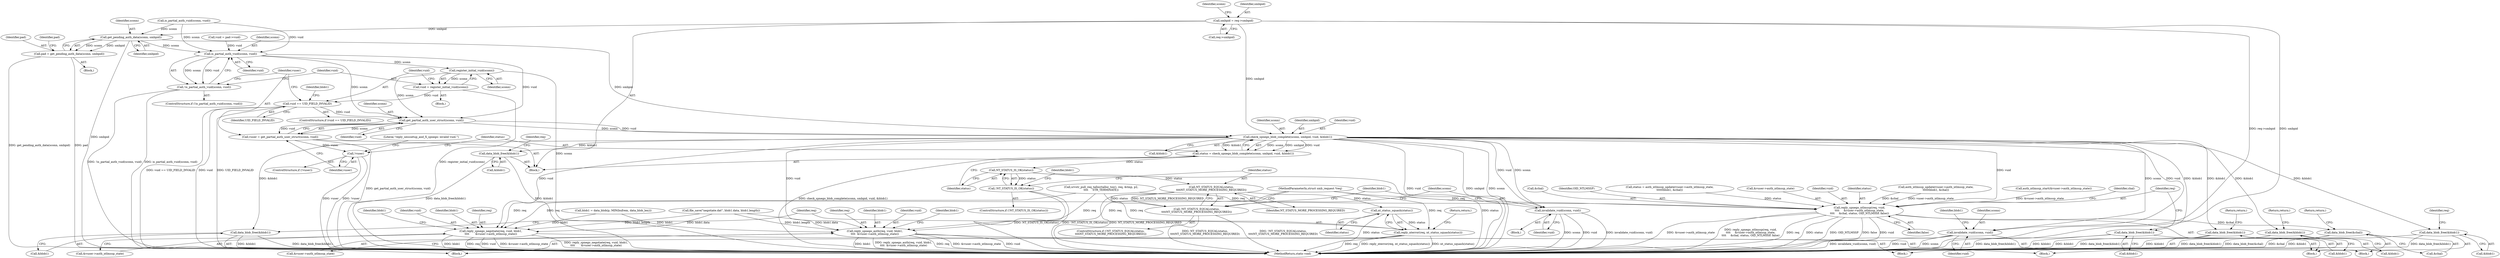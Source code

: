 digraph "0_samba_9280051bfba337458722fb157f3082f93cbd9f2b@pointer" {
"1000155" [label="(Call,smbpid = req->smbpid)"];
"1000324" [label="(Call,get_pending_auth_data(sconn, smbpid))"];
"1000322" [label="(Call,pad = get_pending_auth_data(sconn, smbpid))"];
"1000346" [label="(Call,is_partial_auth_vuid(sconn, vuid))"];
"1000345" [label="(Call,!is_partial_auth_vuid(sconn, vuid))"];
"1000352" [label="(Call,register_initial_vuid(sconn))"];
"1000350" [label="(Call,vuid = register_initial_vuid(sconn))"];
"1000355" [label="(Call,vuid == UID_FIELD_INVALID)"];
"1000369" [label="(Call,get_partial_auth_user_struct(sconn, vuid))"];
"1000367" [label="(Call,vuser = get_partial_auth_user_struct(sconn, vuid))"];
"1000373" [label="(Call,!vuser)"];
"1000380" [label="(Call,check_spnego_blob_complete(sconn, smbpid, vuid, &blob1))"];
"1000378" [label="(Call,status = check_spnego_blob_complete(sconn, smbpid, vuid, &blob1))"];
"1000388" [label="(Call,NT_STATUS_IS_OK(status))"];
"1000387" [label="(Call,!NT_STATUS_IS_OK(status))"];
"1000393" [label="(Call,NT_STATUS_EQUAL(status,\n\t\t\t\tNT_STATUS_MORE_PROCESSING_REQUIRED))"];
"1000392" [label="(Call,!NT_STATUS_EQUAL(status,\n\t\t\t\tNT_STATUS_MORE_PROCESSING_REQUIRED))"];
"1000405" [label="(Call,nt_status_squash(status))"];
"1000403" [label="(Call,reply_nterror(req, nt_status_squash(status)))"];
"1000397" [label="(Call,invalidate_vuid(sconn, vuid))"];
"1000400" [label="(Call,data_blob_free(&blob1))"];
"1000418" [label="(Call,reply_spnego_negotiate(req, vuid, blob1,\n\t\t\t\t       &vuser->auth_ntlmssp_state))"];
"1000426" [label="(Call,data_blob_free(&blob1))"];
"1000440" [label="(Call,reply_spnego_auth(req, vuid, blob1,\n\t\t\t\t  &vuser->auth_ntlmssp_state))"];
"1000448" [label="(Call,data_blob_free(&blob1))"];
"1000483" [label="(Call,invalidate_vuid(sconn, vuid))"];
"1000486" [label="(Call,data_blob_free(&blob1))"];
"1000503" [label="(Call,data_blob_free(&blob1))"];
"1000506" [label="(Call,reply_spnego_ntlmssp(req, vuid,\n\t\t\t\t     &vuser->auth_ntlmssp_state,\n\t\t\t\t     &chal, status, OID_NTLMSSP, false))"];
"1000518" [label="(Call,data_blob_free(&chal))"];
"1000525" [label="(Call,data_blob_free(&blob1))"];
"1000400" [label="(Call,data_blob_free(&blob1))"];
"1000388" [label="(Call,NT_STATUS_IS_OK(status))"];
"1000443" [label="(Identifier,blob1)"];
"1000420" [label="(Identifier,vuid)"];
"1000507" [label="(Identifier,req)"];
"1000463" [label="(Block,)"];
"1000367" [label="(Call,vuser = get_partial_auth_user_struct(sconn, vuid))"];
"1000406" [label="(Identifier,status)"];
"1000399" [label="(Identifier,vuid)"];
"1000386" [label="(ControlStructure,if (!NT_STATUS_IS_OK(status)))"];
"1000484" [label="(Identifier,sconn)"];
"1000503" [label="(Call,data_blob_free(&blob1))"];
"1000357" [label="(Identifier,UID_FIELD_INVALID)"];
"1000417" [label="(Block,)"];
"1000369" [label="(Call,get_partial_auth_user_struct(sconn, vuid))"];
"1000442" [label="(Identifier,vuid)"];
"1000428" [label="(Identifier,blob1)"];
"1000405" [label="(Call,nt_status_squash(status))"];
"1000473" [label="(Call,auth_ntlmssp_start(&vuser->auth_ntlmssp_state))"];
"1000519" [label="(Call,&chal)"];
"1000371" [label="(Identifier,vuid)"];
"1000450" [label="(Identifier,blob1)"];
"1000325" [label="(Identifier,sconn)"];
"1000355" [label="(Call,vuid == UID_FIELD_INVALID)"];
"1000426" [label="(Call,data_blob_free(&blob1))"];
"1000506" [label="(Call,reply_spnego_ntlmssp(req, vuid,\n\t\t\t\t     &vuser->auth_ntlmssp_state,\n\t\t\t\t     &chal, status, OID_NTLMSSP, false))"];
"1000404" [label="(Identifier,req)"];
"1000322" [label="(Call,pad = get_pending_auth_data(sconn, smbpid))"];
"1000486" [label="(Call,data_blob_free(&blob1))"];
"1000339" [label="(Call,vuid = pad->vuid)"];
"1000209" [label="(Call,blob1 = data_blob(p, MIN(bufrem, data_blob_len)))"];
"1000361" [label="(Identifier,blob1)"];
"1000116" [label="(MethodParameterIn,struct smb_request *req)"];
"1000520" [label="(Identifier,chal)"];
"1000526" [label="(Call,&blob1)"];
"1000496" [label="(Call,auth_ntlmssp_update(vuser->auth_ntlmssp_state,\n\t\t\t\t\t\tblob1, &chal))"];
"1000517" [label="(Identifier,false)"];
"1000324" [label="(Call,get_pending_auth_data(sconn, smbpid))"];
"1000513" [label="(Call,&chal)"];
"1000381" [label="(Identifier,sconn)"];
"1000429" [label="(Return,return;)"];
"1000439" [label="(Block,)"];
"1000162" [label="(Identifier,sconn)"];
"1000418" [label="(Call,reply_spnego_negotiate(req, vuid, blob1,\n\t\t\t\t       &vuser->auth_ntlmssp_state))"];
"1000485" [label="(Identifier,vuid)"];
"1000157" [label="(Call,req->smbpid)"];
"1000392" [label="(Call,!NT_STATUS_EQUAL(status,\n\t\t\t\tNT_STATUS_MORE_PROCESSING_REQUIRED))"];
"1000419" [label="(Identifier,req)"];
"1000345" [label="(Call,!is_partial_auth_vuid(sconn, vuid))"];
"1000117" [label="(Block,)"];
"1000382" [label="(Identifier,smbpid)"];
"1000384" [label="(Call,&blob1)"];
"1000387" [label="(Call,!NT_STATUS_IS_OK(status))"];
"1000323" [label="(Identifier,pad)"];
"1000352" [label="(Call,register_initial_vuid(sconn))"];
"1000326" [label="(Identifier,smbpid)"];
"1000350" [label="(Call,vuid = register_initial_vuid(sconn))"];
"1000412" [label="(Identifier,blob1)"];
"1000396" [label="(Block,)"];
"1000448" [label="(Call,data_blob_free(&blob1))"];
"1000216" [label="(Call,file_save(\"negotiate.dat\", blob1.data, blob1.length))"];
"1000427" [label="(Call,&blob1)"];
"1000393" [label="(Call,NT_STATUS_EQUAL(status,\n\t\t\t\tNT_STATUS_MORE_PROCESSING_REQUIRED))"];
"1000444" [label="(Call,&vuser->auth_ntlmssp_state)"];
"1000451" [label="(Return,return;)"];
"1000379" [label="(Identifier,status)"];
"1000532" [label="(MethodReturn,static void)"];
"1000267" [label="(Call,srvstr_pull_req_talloc(talloc_tos(), req, &tmp, p2,\n\t\t\t\t     STR_TERMINATE))"];
"1000440" [label="(Call,reply_spnego_auth(req, vuid, blob1,\n\t\t\t\t  &vuser->auth_ntlmssp_state))"];
"1000488" [label="(Identifier,blob1)"];
"1000525" [label="(Call,data_blob_free(&blob1))"];
"1000383" [label="(Identifier,vuid)"];
"1000155" [label="(Call,smbpid = req->smbpid)"];
"1000380" [label="(Call,check_spnego_blob_complete(sconn, smbpid, vuid, &blob1))"];
"1000521" [label="(Return,return;)"];
"1000377" [label="(Literal,\"reply_sesssetup_and_X_spnego: invalid vuid.\")"];
"1000441" [label="(Identifier,req)"];
"1000344" [label="(ControlStructure,if (!is_partial_auth_vuid(sconn, vuid)))"];
"1000374" [label="(Identifier,vuser)"];
"1000407" [label="(Return,return;)"];
"1000351" [label="(Identifier,vuid)"];
"1000490" [label="(Identifier,req)"];
"1000516" [label="(Identifier,OID_NTLMSSP)"];
"1000494" [label="(Call,status = auth_ntlmssp_update(vuser->auth_ntlmssp_state,\n\t\t\t\t\t\tblob1, &chal))"];
"1000483" [label="(Call,invalidate_vuid(sconn, vuid))"];
"1000346" [label="(Call,is_partial_auth_vuid(sconn, vuid))"];
"1000518" [label="(Call,data_blob_free(&chal))"];
"1000349" [label="(Block,)"];
"1000401" [label="(Call,&blob1)"];
"1000394" [label="(Identifier,status)"];
"1000449" [label="(Call,&blob1)"];
"1000391" [label="(ControlStructure,if (!NT_STATUS_EQUAL(status,\n\t\t\t\tNT_STATUS_MORE_PROCESSING_REQUIRED)))"];
"1000347" [label="(Identifier,sconn)"];
"1000320" [label="(Block,)"];
"1000529" [label="(Identifier,req)"];
"1000378" [label="(Call,status = check_spnego_blob_complete(sconn, smbpid, vuid, &blob1))"];
"1000156" [label="(Identifier,smbpid)"];
"1000348" [label="(Identifier,vuid)"];
"1000372" [label="(ControlStructure,if (!vuser))"];
"1000389" [label="(Identifier,status)"];
"1000368" [label="(Identifier,vuser)"];
"1000509" [label="(Call,&vuser->auth_ntlmssp_state)"];
"1000390" [label="(Block,)"];
"1000354" [label="(ControlStructure,if (vuid == UID_FIELD_INVALID))"];
"1000508" [label="(Identifier,vuid)"];
"1000395" [label="(Identifier,NT_STATUS_MORE_PROCESSING_REQUIRED)"];
"1000397" [label="(Call,invalidate_vuid(sconn, vuid))"];
"1000402" [label="(Identifier,blob1)"];
"1000328" [label="(Identifier,pad)"];
"1000487" [label="(Call,&blob1)"];
"1000515" [label="(Identifier,status)"];
"1000370" [label="(Identifier,sconn)"];
"1000356" [label="(Identifier,vuid)"];
"1000373" [label="(Call,!vuser)"];
"1000482" [label="(Block,)"];
"1000504" [label="(Call,&blob1)"];
"1000421" [label="(Identifier,blob1)"];
"1000398" [label="(Identifier,sconn)"];
"1000317" [label="(Call,is_partial_auth_vuid(sconn, vuid))"];
"1000422" [label="(Call,&vuser->auth_ntlmssp_state)"];
"1000353" [label="(Identifier,sconn)"];
"1000403" [label="(Call,reply_nterror(req, nt_status_squash(status)))"];
"1000155" -> "1000117"  [label="AST: "];
"1000155" -> "1000157"  [label="CFG: "];
"1000156" -> "1000155"  [label="AST: "];
"1000157" -> "1000155"  [label="AST: "];
"1000162" -> "1000155"  [label="CFG: "];
"1000155" -> "1000532"  [label="DDG: req->smbpid"];
"1000155" -> "1000532"  [label="DDG: smbpid"];
"1000155" -> "1000324"  [label="DDG: smbpid"];
"1000155" -> "1000380"  [label="DDG: smbpid"];
"1000324" -> "1000322"  [label="AST: "];
"1000324" -> "1000326"  [label="CFG: "];
"1000325" -> "1000324"  [label="AST: "];
"1000326" -> "1000324"  [label="AST: "];
"1000322" -> "1000324"  [label="CFG: "];
"1000324" -> "1000532"  [label="DDG: smbpid"];
"1000324" -> "1000322"  [label="DDG: sconn"];
"1000324" -> "1000322"  [label="DDG: smbpid"];
"1000317" -> "1000324"  [label="DDG: sconn"];
"1000324" -> "1000346"  [label="DDG: sconn"];
"1000324" -> "1000380"  [label="DDG: smbpid"];
"1000322" -> "1000320"  [label="AST: "];
"1000323" -> "1000322"  [label="AST: "];
"1000328" -> "1000322"  [label="CFG: "];
"1000322" -> "1000532"  [label="DDG: get_pending_auth_data(sconn, smbpid)"];
"1000322" -> "1000532"  [label="DDG: pad"];
"1000346" -> "1000345"  [label="AST: "];
"1000346" -> "1000348"  [label="CFG: "];
"1000347" -> "1000346"  [label="AST: "];
"1000348" -> "1000346"  [label="AST: "];
"1000345" -> "1000346"  [label="CFG: "];
"1000346" -> "1000345"  [label="DDG: sconn"];
"1000346" -> "1000345"  [label="DDG: vuid"];
"1000317" -> "1000346"  [label="DDG: sconn"];
"1000317" -> "1000346"  [label="DDG: vuid"];
"1000339" -> "1000346"  [label="DDG: vuid"];
"1000346" -> "1000352"  [label="DDG: sconn"];
"1000346" -> "1000369"  [label="DDG: sconn"];
"1000346" -> "1000369"  [label="DDG: vuid"];
"1000345" -> "1000344"  [label="AST: "];
"1000351" -> "1000345"  [label="CFG: "];
"1000368" -> "1000345"  [label="CFG: "];
"1000345" -> "1000532"  [label="DDG: is_partial_auth_vuid(sconn, vuid)"];
"1000345" -> "1000532"  [label="DDG: !is_partial_auth_vuid(sconn, vuid)"];
"1000352" -> "1000350"  [label="AST: "];
"1000352" -> "1000353"  [label="CFG: "];
"1000353" -> "1000352"  [label="AST: "];
"1000350" -> "1000352"  [label="CFG: "];
"1000352" -> "1000532"  [label="DDG: sconn"];
"1000352" -> "1000350"  [label="DDG: sconn"];
"1000352" -> "1000369"  [label="DDG: sconn"];
"1000350" -> "1000349"  [label="AST: "];
"1000351" -> "1000350"  [label="AST: "];
"1000356" -> "1000350"  [label="CFG: "];
"1000350" -> "1000532"  [label="DDG: register_initial_vuid(sconn)"];
"1000350" -> "1000355"  [label="DDG: vuid"];
"1000355" -> "1000354"  [label="AST: "];
"1000355" -> "1000357"  [label="CFG: "];
"1000356" -> "1000355"  [label="AST: "];
"1000357" -> "1000355"  [label="AST: "];
"1000361" -> "1000355"  [label="CFG: "];
"1000368" -> "1000355"  [label="CFG: "];
"1000355" -> "1000532"  [label="DDG: vuid"];
"1000355" -> "1000532"  [label="DDG: UID_FIELD_INVALID"];
"1000355" -> "1000532"  [label="DDG: vuid == UID_FIELD_INVALID"];
"1000355" -> "1000369"  [label="DDG: vuid"];
"1000369" -> "1000367"  [label="AST: "];
"1000369" -> "1000371"  [label="CFG: "];
"1000370" -> "1000369"  [label="AST: "];
"1000371" -> "1000369"  [label="AST: "];
"1000367" -> "1000369"  [label="CFG: "];
"1000369" -> "1000367"  [label="DDG: sconn"];
"1000369" -> "1000367"  [label="DDG: vuid"];
"1000369" -> "1000380"  [label="DDG: sconn"];
"1000369" -> "1000380"  [label="DDG: vuid"];
"1000367" -> "1000117"  [label="AST: "];
"1000368" -> "1000367"  [label="AST: "];
"1000374" -> "1000367"  [label="CFG: "];
"1000367" -> "1000532"  [label="DDG: get_partial_auth_user_struct(sconn, vuid)"];
"1000367" -> "1000373"  [label="DDG: vuser"];
"1000373" -> "1000372"  [label="AST: "];
"1000373" -> "1000374"  [label="CFG: "];
"1000374" -> "1000373"  [label="AST: "];
"1000377" -> "1000373"  [label="CFG: "];
"1000379" -> "1000373"  [label="CFG: "];
"1000373" -> "1000532"  [label="DDG: !vuser"];
"1000373" -> "1000532"  [label="DDG: vuser"];
"1000380" -> "1000378"  [label="AST: "];
"1000380" -> "1000384"  [label="CFG: "];
"1000381" -> "1000380"  [label="AST: "];
"1000382" -> "1000380"  [label="AST: "];
"1000383" -> "1000380"  [label="AST: "];
"1000384" -> "1000380"  [label="AST: "];
"1000378" -> "1000380"  [label="CFG: "];
"1000380" -> "1000532"  [label="DDG: vuid"];
"1000380" -> "1000532"  [label="DDG: smbpid"];
"1000380" -> "1000532"  [label="DDG: sconn"];
"1000380" -> "1000378"  [label="DDG: sconn"];
"1000380" -> "1000378"  [label="DDG: smbpid"];
"1000380" -> "1000378"  [label="DDG: vuid"];
"1000380" -> "1000378"  [label="DDG: &blob1"];
"1000380" -> "1000397"  [label="DDG: sconn"];
"1000380" -> "1000397"  [label="DDG: vuid"];
"1000380" -> "1000400"  [label="DDG: &blob1"];
"1000380" -> "1000418"  [label="DDG: vuid"];
"1000380" -> "1000426"  [label="DDG: &blob1"];
"1000380" -> "1000440"  [label="DDG: vuid"];
"1000380" -> "1000448"  [label="DDG: &blob1"];
"1000380" -> "1000483"  [label="DDG: sconn"];
"1000380" -> "1000483"  [label="DDG: vuid"];
"1000380" -> "1000486"  [label="DDG: &blob1"];
"1000380" -> "1000503"  [label="DDG: &blob1"];
"1000380" -> "1000506"  [label="DDG: vuid"];
"1000380" -> "1000525"  [label="DDG: &blob1"];
"1000378" -> "1000117"  [label="AST: "];
"1000379" -> "1000378"  [label="AST: "];
"1000389" -> "1000378"  [label="CFG: "];
"1000378" -> "1000532"  [label="DDG: check_spnego_blob_complete(sconn, smbpid, vuid, &blob1)"];
"1000378" -> "1000388"  [label="DDG: status"];
"1000388" -> "1000387"  [label="AST: "];
"1000388" -> "1000389"  [label="CFG: "];
"1000389" -> "1000388"  [label="AST: "];
"1000387" -> "1000388"  [label="CFG: "];
"1000388" -> "1000532"  [label="DDG: status"];
"1000388" -> "1000387"  [label="DDG: status"];
"1000388" -> "1000393"  [label="DDG: status"];
"1000387" -> "1000386"  [label="AST: "];
"1000394" -> "1000387"  [label="CFG: "];
"1000412" -> "1000387"  [label="CFG: "];
"1000387" -> "1000532"  [label="DDG: NT_STATUS_IS_OK(status)"];
"1000387" -> "1000532"  [label="DDG: !NT_STATUS_IS_OK(status)"];
"1000393" -> "1000392"  [label="AST: "];
"1000393" -> "1000395"  [label="CFG: "];
"1000394" -> "1000393"  [label="AST: "];
"1000395" -> "1000393"  [label="AST: "];
"1000392" -> "1000393"  [label="CFG: "];
"1000393" -> "1000532"  [label="DDG: NT_STATUS_MORE_PROCESSING_REQUIRED"];
"1000393" -> "1000392"  [label="DDG: status"];
"1000393" -> "1000392"  [label="DDG: NT_STATUS_MORE_PROCESSING_REQUIRED"];
"1000393" -> "1000405"  [label="DDG: status"];
"1000392" -> "1000391"  [label="AST: "];
"1000398" -> "1000392"  [label="CFG: "];
"1000402" -> "1000392"  [label="CFG: "];
"1000392" -> "1000532"  [label="DDG: !NT_STATUS_EQUAL(status,\n\t\t\t\tNT_STATUS_MORE_PROCESSING_REQUIRED)"];
"1000392" -> "1000532"  [label="DDG: NT_STATUS_EQUAL(status,\n\t\t\t\tNT_STATUS_MORE_PROCESSING_REQUIRED)"];
"1000405" -> "1000403"  [label="AST: "];
"1000405" -> "1000406"  [label="CFG: "];
"1000406" -> "1000405"  [label="AST: "];
"1000403" -> "1000405"  [label="CFG: "];
"1000405" -> "1000532"  [label="DDG: status"];
"1000405" -> "1000403"  [label="DDG: status"];
"1000403" -> "1000390"  [label="AST: "];
"1000404" -> "1000403"  [label="AST: "];
"1000407" -> "1000403"  [label="CFG: "];
"1000403" -> "1000532"  [label="DDG: nt_status_squash(status)"];
"1000403" -> "1000532"  [label="DDG: req"];
"1000403" -> "1000532"  [label="DDG: reply_nterror(req, nt_status_squash(status))"];
"1000267" -> "1000403"  [label="DDG: req"];
"1000116" -> "1000403"  [label="DDG: req"];
"1000397" -> "1000396"  [label="AST: "];
"1000397" -> "1000399"  [label="CFG: "];
"1000398" -> "1000397"  [label="AST: "];
"1000399" -> "1000397"  [label="AST: "];
"1000402" -> "1000397"  [label="CFG: "];
"1000397" -> "1000532"  [label="DDG: invalidate_vuid(sconn, vuid)"];
"1000397" -> "1000532"  [label="DDG: sconn"];
"1000397" -> "1000532"  [label="DDG: vuid"];
"1000400" -> "1000390"  [label="AST: "];
"1000400" -> "1000401"  [label="CFG: "];
"1000401" -> "1000400"  [label="AST: "];
"1000404" -> "1000400"  [label="CFG: "];
"1000400" -> "1000532"  [label="DDG: &blob1"];
"1000400" -> "1000532"  [label="DDG: data_blob_free(&blob1)"];
"1000418" -> "1000417"  [label="AST: "];
"1000418" -> "1000422"  [label="CFG: "];
"1000419" -> "1000418"  [label="AST: "];
"1000420" -> "1000418"  [label="AST: "];
"1000421" -> "1000418"  [label="AST: "];
"1000422" -> "1000418"  [label="AST: "];
"1000428" -> "1000418"  [label="CFG: "];
"1000418" -> "1000532"  [label="DDG: vuid"];
"1000418" -> "1000532"  [label="DDG: &vuser->auth_ntlmssp_state"];
"1000418" -> "1000532"  [label="DDG: reply_spnego_negotiate(req, vuid, blob1,\n\t\t\t\t       &vuser->auth_ntlmssp_state)"];
"1000418" -> "1000532"  [label="DDG: blob1"];
"1000418" -> "1000532"  [label="DDG: req"];
"1000267" -> "1000418"  [label="DDG: req"];
"1000116" -> "1000418"  [label="DDG: req"];
"1000209" -> "1000418"  [label="DDG: blob1"];
"1000216" -> "1000418"  [label="DDG: blob1.data"];
"1000216" -> "1000418"  [label="DDG: blob1.length"];
"1000426" -> "1000417"  [label="AST: "];
"1000426" -> "1000427"  [label="CFG: "];
"1000427" -> "1000426"  [label="AST: "];
"1000429" -> "1000426"  [label="CFG: "];
"1000426" -> "1000532"  [label="DDG: &blob1"];
"1000426" -> "1000532"  [label="DDG: data_blob_free(&blob1)"];
"1000440" -> "1000439"  [label="AST: "];
"1000440" -> "1000444"  [label="CFG: "];
"1000441" -> "1000440"  [label="AST: "];
"1000442" -> "1000440"  [label="AST: "];
"1000443" -> "1000440"  [label="AST: "];
"1000444" -> "1000440"  [label="AST: "];
"1000450" -> "1000440"  [label="CFG: "];
"1000440" -> "1000532"  [label="DDG: vuid"];
"1000440" -> "1000532"  [label="DDG: blob1"];
"1000440" -> "1000532"  [label="DDG: reply_spnego_auth(req, vuid, blob1,\n\t\t\t\t  &vuser->auth_ntlmssp_state)"];
"1000440" -> "1000532"  [label="DDG: req"];
"1000440" -> "1000532"  [label="DDG: &vuser->auth_ntlmssp_state"];
"1000267" -> "1000440"  [label="DDG: req"];
"1000116" -> "1000440"  [label="DDG: req"];
"1000209" -> "1000440"  [label="DDG: blob1"];
"1000216" -> "1000440"  [label="DDG: blob1.data"];
"1000216" -> "1000440"  [label="DDG: blob1.length"];
"1000448" -> "1000439"  [label="AST: "];
"1000448" -> "1000449"  [label="CFG: "];
"1000449" -> "1000448"  [label="AST: "];
"1000451" -> "1000448"  [label="CFG: "];
"1000448" -> "1000532"  [label="DDG: &blob1"];
"1000448" -> "1000532"  [label="DDG: data_blob_free(&blob1)"];
"1000483" -> "1000482"  [label="AST: "];
"1000483" -> "1000485"  [label="CFG: "];
"1000484" -> "1000483"  [label="AST: "];
"1000485" -> "1000483"  [label="AST: "];
"1000488" -> "1000483"  [label="CFG: "];
"1000483" -> "1000532"  [label="DDG: invalidate_vuid(sconn, vuid)"];
"1000483" -> "1000532"  [label="DDG: vuid"];
"1000483" -> "1000532"  [label="DDG: sconn"];
"1000486" -> "1000482"  [label="AST: "];
"1000486" -> "1000487"  [label="CFG: "];
"1000487" -> "1000486"  [label="AST: "];
"1000490" -> "1000486"  [label="CFG: "];
"1000486" -> "1000532"  [label="DDG: data_blob_free(&blob1)"];
"1000486" -> "1000532"  [label="DDG: &blob1"];
"1000503" -> "1000463"  [label="AST: "];
"1000503" -> "1000504"  [label="CFG: "];
"1000504" -> "1000503"  [label="AST: "];
"1000507" -> "1000503"  [label="CFG: "];
"1000503" -> "1000532"  [label="DDG: data_blob_free(&blob1)"];
"1000503" -> "1000532"  [label="DDG: &blob1"];
"1000506" -> "1000463"  [label="AST: "];
"1000506" -> "1000517"  [label="CFG: "];
"1000507" -> "1000506"  [label="AST: "];
"1000508" -> "1000506"  [label="AST: "];
"1000509" -> "1000506"  [label="AST: "];
"1000513" -> "1000506"  [label="AST: "];
"1000515" -> "1000506"  [label="AST: "];
"1000516" -> "1000506"  [label="AST: "];
"1000517" -> "1000506"  [label="AST: "];
"1000520" -> "1000506"  [label="CFG: "];
"1000506" -> "1000532"  [label="DDG: &vuser->auth_ntlmssp_state"];
"1000506" -> "1000532"  [label="DDG: reply_spnego_ntlmssp(req, vuid,\n\t\t\t\t     &vuser->auth_ntlmssp_state,\n\t\t\t\t     &chal, status, OID_NTLMSSP, false)"];
"1000506" -> "1000532"  [label="DDG: req"];
"1000506" -> "1000532"  [label="DDG: status"];
"1000506" -> "1000532"  [label="DDG: OID_NTLMSSP"];
"1000506" -> "1000532"  [label="DDG: false"];
"1000506" -> "1000532"  [label="DDG: vuid"];
"1000267" -> "1000506"  [label="DDG: req"];
"1000116" -> "1000506"  [label="DDG: req"];
"1000496" -> "1000506"  [label="DDG: vuser->auth_ntlmssp_state"];
"1000496" -> "1000506"  [label="DDG: &chal"];
"1000473" -> "1000506"  [label="DDG: &vuser->auth_ntlmssp_state"];
"1000494" -> "1000506"  [label="DDG: status"];
"1000506" -> "1000518"  [label="DDG: &chal"];
"1000518" -> "1000463"  [label="AST: "];
"1000518" -> "1000519"  [label="CFG: "];
"1000519" -> "1000518"  [label="AST: "];
"1000521" -> "1000518"  [label="CFG: "];
"1000518" -> "1000532"  [label="DDG: &chal"];
"1000518" -> "1000532"  [label="DDG: data_blob_free(&chal)"];
"1000525" -> "1000117"  [label="AST: "];
"1000525" -> "1000526"  [label="CFG: "];
"1000526" -> "1000525"  [label="AST: "];
"1000529" -> "1000525"  [label="CFG: "];
"1000525" -> "1000532"  [label="DDG: data_blob_free(&blob1)"];
"1000525" -> "1000532"  [label="DDG: &blob1"];
}
